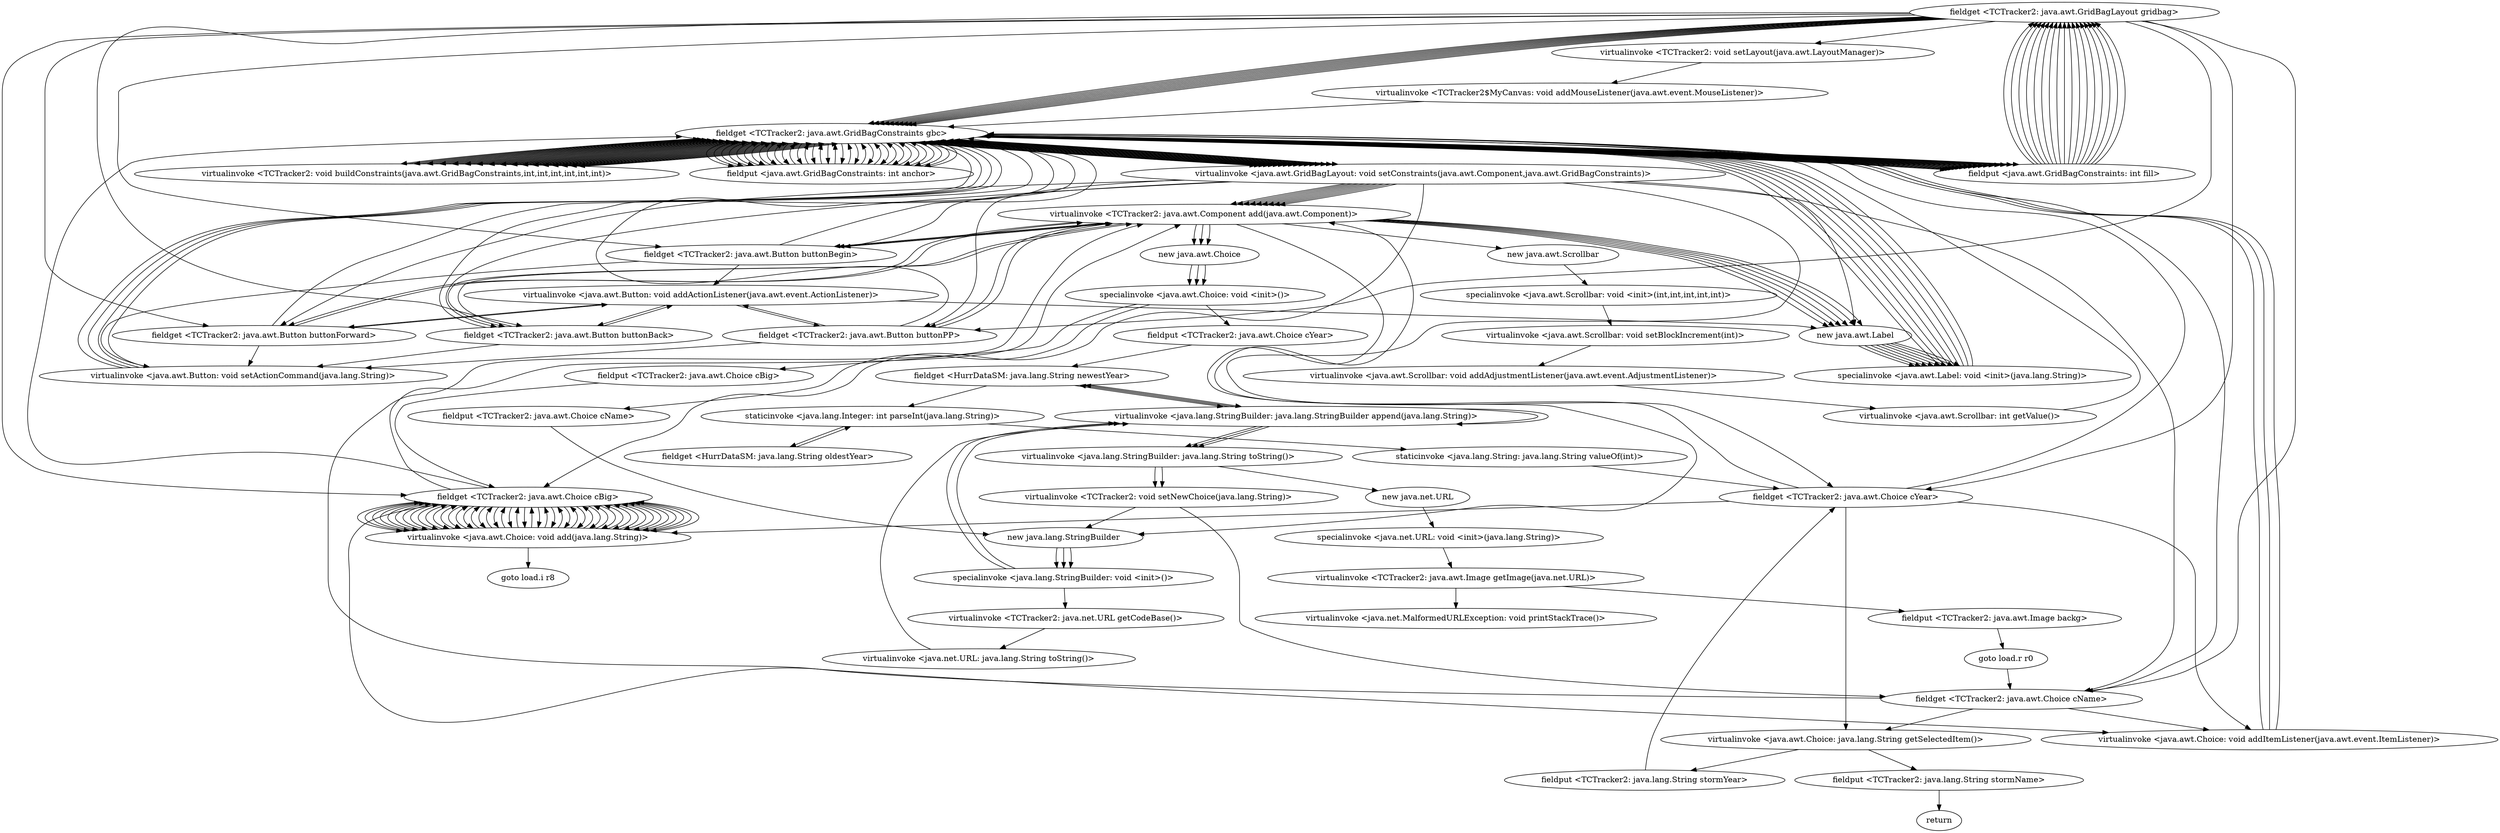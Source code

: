 digraph "" {
"fieldget <TCTracker2: java.awt.GridBagLayout gridbag>";
 "fieldget <TCTracker2: java.awt.GridBagLayout gridbag>"->"virtualinvoke <TCTracker2: void setLayout(java.awt.LayoutManager)>";
 "virtualinvoke <TCTracker2: void setLayout(java.awt.LayoutManager)>"->"virtualinvoke <TCTracker2$MyCanvas: void addMouseListener(java.awt.event.MouseListener)>";
 "virtualinvoke <TCTracker2$MyCanvas: void addMouseListener(java.awt.event.MouseListener)>"->"fieldget <TCTracker2: java.awt.GridBagConstraints gbc>";
 "fieldget <TCTracker2: java.awt.GridBagConstraints gbc>"->"virtualinvoke <TCTracker2: void buildConstraints(java.awt.GridBagConstraints,int,int,int,int,int,int)>";
 "virtualinvoke <TCTracker2: void buildConstraints(java.awt.GridBagConstraints,int,int,int,int,int,int)>"->"fieldget <TCTracker2: java.awt.GridBagConstraints gbc>";
 "fieldget <TCTracker2: java.awt.GridBagConstraints gbc>"->"fieldput <java.awt.GridBagConstraints: int anchor>";
 "fieldput <java.awt.GridBagConstraints: int anchor>"->"fieldget <TCTracker2: java.awt.GridBagConstraints gbc>";
 "fieldget <TCTracker2: java.awt.GridBagConstraints gbc>"->"fieldput <java.awt.GridBagConstraints: int fill>";
 "fieldput <java.awt.GridBagConstraints: int fill>"->"fieldget <TCTracker2: java.awt.GridBagLayout gridbag>";
 "fieldget <TCTracker2: java.awt.GridBagLayout gridbag>"->"fieldget <TCTracker2: java.awt.GridBagConstraints gbc>";
 "fieldget <TCTracker2: java.awt.GridBagConstraints gbc>"->"virtualinvoke <java.awt.GridBagLayout: void setConstraints(java.awt.Component,java.awt.GridBagConstraints)>";
 "virtualinvoke <java.awt.GridBagLayout: void setConstraints(java.awt.Component,java.awt.GridBagConstraints)>"->"virtualinvoke <TCTracker2: java.awt.Component add(java.awt.Component)>";
 "virtualinvoke <TCTracker2: java.awt.Component add(java.awt.Component)>"->"new java.awt.Label";
 "new java.awt.Label"->"specialinvoke <java.awt.Label: void <init>(java.lang.String)>";
 "specialinvoke <java.awt.Label: void <init>(java.lang.String)>"->"fieldget <TCTracker2: java.awt.GridBagConstraints gbc>";
 "fieldget <TCTracker2: java.awt.GridBagConstraints gbc>"->"virtualinvoke <TCTracker2: void buildConstraints(java.awt.GridBagConstraints,int,int,int,int,int,int)>";
 "virtualinvoke <TCTracker2: void buildConstraints(java.awt.GridBagConstraints,int,int,int,int,int,int)>"->"fieldget <TCTracker2: java.awt.GridBagConstraints gbc>";
 "fieldget <TCTracker2: java.awt.GridBagConstraints gbc>"->"fieldput <java.awt.GridBagConstraints: int anchor>";
 "fieldput <java.awt.GridBagConstraints: int anchor>"->"fieldget <TCTracker2: java.awt.GridBagConstraints gbc>";
 "fieldget <TCTracker2: java.awt.GridBagConstraints gbc>"->"fieldput <java.awt.GridBagConstraints: int fill>";
 "fieldput <java.awt.GridBagConstraints: int fill>"->"fieldget <TCTracker2: java.awt.GridBagLayout gridbag>";
 "fieldget <TCTracker2: java.awt.GridBagLayout gridbag>"->"fieldget <TCTracker2: java.awt.GridBagConstraints gbc>";
 "fieldget <TCTracker2: java.awt.GridBagConstraints gbc>"->"virtualinvoke <java.awt.GridBagLayout: void setConstraints(java.awt.Component,java.awt.GridBagConstraints)>";
 "virtualinvoke <java.awt.GridBagLayout: void setConstraints(java.awt.Component,java.awt.GridBagConstraints)>"->"virtualinvoke <TCTracker2: java.awt.Component add(java.awt.Component)>";
 "virtualinvoke <TCTracker2: java.awt.Component add(java.awt.Component)>"->"new java.awt.Choice";
 "new java.awt.Choice"->"specialinvoke <java.awt.Choice: void <init>()>";
 "specialinvoke <java.awt.Choice: void <init>()>"->"fieldput <TCTracker2: java.awt.Choice cBig>";
 "fieldput <TCTracker2: java.awt.Choice cBig>"->"fieldget <TCTracker2: java.awt.Choice cBig>";
 "fieldget <TCTracker2: java.awt.Choice cBig>"->"virtualinvoke <java.awt.Choice: void add(java.lang.String)>";
 "virtualinvoke <java.awt.Choice: void add(java.lang.String)>"->"fieldget <TCTracker2: java.awt.Choice cBig>";
 "fieldget <TCTracker2: java.awt.Choice cBig>"->"virtualinvoke <java.awt.Choice: void add(java.lang.String)>";
 "virtualinvoke <java.awt.Choice: void add(java.lang.String)>"->"fieldget <TCTracker2: java.awt.Choice cBig>";
 "fieldget <TCTracker2: java.awt.Choice cBig>"->"virtualinvoke <java.awt.Choice: void add(java.lang.String)>";
 "virtualinvoke <java.awt.Choice: void add(java.lang.String)>"->"fieldget <TCTracker2: java.awt.Choice cBig>";
 "fieldget <TCTracker2: java.awt.Choice cBig>"->"virtualinvoke <java.awt.Choice: void add(java.lang.String)>";
 "virtualinvoke <java.awt.Choice: void add(java.lang.String)>"->"fieldget <TCTracker2: java.awt.Choice cBig>";
 "fieldget <TCTracker2: java.awt.Choice cBig>"->"virtualinvoke <java.awt.Choice: void add(java.lang.String)>";
 "virtualinvoke <java.awt.Choice: void add(java.lang.String)>"->"fieldget <TCTracker2: java.awt.Choice cBig>";
 "fieldget <TCTracker2: java.awt.Choice cBig>"->"virtualinvoke <java.awt.Choice: void add(java.lang.String)>";
 "virtualinvoke <java.awt.Choice: void add(java.lang.String)>"->"fieldget <TCTracker2: java.awt.Choice cBig>";
 "fieldget <TCTracker2: java.awt.Choice cBig>"->"virtualinvoke <java.awt.Choice: void add(java.lang.String)>";
 "virtualinvoke <java.awt.Choice: void add(java.lang.String)>"->"fieldget <TCTracker2: java.awt.Choice cBig>";
 "fieldget <TCTracker2: java.awt.Choice cBig>"->"virtualinvoke <java.awt.Choice: void add(java.lang.String)>";
 "virtualinvoke <java.awt.Choice: void add(java.lang.String)>"->"fieldget <TCTracker2: java.awt.Choice cBig>";
 "fieldget <TCTracker2: java.awt.Choice cBig>"->"virtualinvoke <java.awt.Choice: void add(java.lang.String)>";
 "virtualinvoke <java.awt.Choice: void add(java.lang.String)>"->"fieldget <TCTracker2: java.awt.Choice cBig>";
 "fieldget <TCTracker2: java.awt.Choice cBig>"->"virtualinvoke <java.awt.Choice: void add(java.lang.String)>";
 "virtualinvoke <java.awt.Choice: void add(java.lang.String)>"->"fieldget <TCTracker2: java.awt.Choice cBig>";
 "fieldget <TCTracker2: java.awt.Choice cBig>"->"virtualinvoke <java.awt.Choice: void add(java.lang.String)>";
 "virtualinvoke <java.awt.Choice: void add(java.lang.String)>"->"fieldget <TCTracker2: java.awt.Choice cBig>";
 "fieldget <TCTracker2: java.awt.Choice cBig>"->"virtualinvoke <java.awt.Choice: void add(java.lang.String)>";
 "virtualinvoke <java.awt.Choice: void add(java.lang.String)>"->"fieldget <TCTracker2: java.awt.Choice cBig>";
 "fieldget <TCTracker2: java.awt.Choice cBig>"->"virtualinvoke <java.awt.Choice: void add(java.lang.String)>";
 "virtualinvoke <java.awt.Choice: void add(java.lang.String)>"->"fieldget <TCTracker2: java.awt.Choice cBig>";
 "fieldget <TCTracker2: java.awt.Choice cBig>"->"virtualinvoke <java.awt.Choice: void add(java.lang.String)>";
 "virtualinvoke <java.awt.Choice: void add(java.lang.String)>"->"fieldget <TCTracker2: java.awt.Choice cBig>";
 "fieldget <TCTracker2: java.awt.Choice cBig>"->"virtualinvoke <java.awt.Choice: void add(java.lang.String)>";
 "virtualinvoke <java.awt.Choice: void add(java.lang.String)>"->"fieldget <TCTracker2: java.awt.Choice cBig>";
 "fieldget <TCTracker2: java.awt.Choice cBig>"->"virtualinvoke <java.awt.Choice: void add(java.lang.String)>";
 "virtualinvoke <java.awt.Choice: void add(java.lang.String)>"->"fieldget <TCTracker2: java.awt.Choice cBig>";
 "fieldget <TCTracker2: java.awt.Choice cBig>"->"virtualinvoke <java.awt.Choice: void add(java.lang.String)>";
 "virtualinvoke <java.awt.Choice: void add(java.lang.String)>"->"fieldget <TCTracker2: java.awt.Choice cBig>";
 "fieldget <TCTracker2: java.awt.Choice cBig>"->"virtualinvoke <java.awt.Choice: void add(java.lang.String)>";
 "virtualinvoke <java.awt.Choice: void add(java.lang.String)>"->"fieldget <TCTracker2: java.awt.Choice cBig>";
 "fieldget <TCTracker2: java.awt.Choice cBig>"->"virtualinvoke <java.awt.Choice: void add(java.lang.String)>";
 "virtualinvoke <java.awt.Choice: void add(java.lang.String)>"->"fieldget <TCTracker2: java.awt.Choice cBig>";
 "fieldget <TCTracker2: java.awt.Choice cBig>"->"virtualinvoke <java.awt.Choice: void add(java.lang.String)>";
 "virtualinvoke <java.awt.Choice: void add(java.lang.String)>"->"fieldget <TCTracker2: java.awt.Choice cBig>";
 "fieldget <TCTracker2: java.awt.Choice cBig>"->"virtualinvoke <java.awt.Choice: void add(java.lang.String)>";
 "virtualinvoke <java.awt.Choice: void add(java.lang.String)>"->"fieldget <TCTracker2: java.awt.Choice cBig>";
 "fieldget <TCTracker2: java.awt.Choice cBig>"->"virtualinvoke <java.awt.Choice: void add(java.lang.String)>";
 "virtualinvoke <java.awt.Choice: void add(java.lang.String)>"->"fieldget <TCTracker2: java.awt.Choice cBig>";
 "fieldget <TCTracker2: java.awt.Choice cBig>"->"virtualinvoke <java.awt.Choice: void add(java.lang.String)>";
 "virtualinvoke <java.awt.Choice: void add(java.lang.String)>"->"fieldget <TCTracker2: java.awt.Choice cBig>";
 "fieldget <TCTracker2: java.awt.Choice cBig>"->"virtualinvoke <java.awt.Choice: void addItemListener(java.awt.event.ItemListener)>";
 "virtualinvoke <java.awt.Choice: void addItemListener(java.awt.event.ItemListener)>"->"fieldget <TCTracker2: java.awt.GridBagConstraints gbc>";
 "fieldget <TCTracker2: java.awt.GridBagConstraints gbc>"->"virtualinvoke <TCTracker2: void buildConstraints(java.awt.GridBagConstraints,int,int,int,int,int,int)>";
 "virtualinvoke <TCTracker2: void buildConstraints(java.awt.GridBagConstraints,int,int,int,int,int,int)>"->"fieldget <TCTracker2: java.awt.GridBagConstraints gbc>";
 "fieldget <TCTracker2: java.awt.GridBagConstraints gbc>"->"fieldput <java.awt.GridBagConstraints: int anchor>";
 "fieldput <java.awt.GridBagConstraints: int anchor>"->"fieldget <TCTracker2: java.awt.GridBagConstraints gbc>";
 "fieldget <TCTracker2: java.awt.GridBagConstraints gbc>"->"fieldput <java.awt.GridBagConstraints: int fill>";
 "fieldput <java.awt.GridBagConstraints: int fill>"->"fieldget <TCTracker2: java.awt.GridBagLayout gridbag>";
 "fieldget <TCTracker2: java.awt.GridBagLayout gridbag>"->"fieldget <TCTracker2: java.awt.Choice cBig>";
 "fieldget <TCTracker2: java.awt.Choice cBig>"->"fieldget <TCTracker2: java.awt.GridBagConstraints gbc>";
 "fieldget <TCTracker2: java.awt.GridBagConstraints gbc>"->"virtualinvoke <java.awt.GridBagLayout: void setConstraints(java.awt.Component,java.awt.GridBagConstraints)>";
 "virtualinvoke <java.awt.GridBagLayout: void setConstraints(java.awt.Component,java.awt.GridBagConstraints)>"->"fieldget <TCTracker2: java.awt.Choice cBig>";
 "fieldget <TCTracker2: java.awt.Choice cBig>"->"virtualinvoke <TCTracker2: java.awt.Component add(java.awt.Component)>";
 "virtualinvoke <TCTracker2: java.awt.Component add(java.awt.Component)>"->"new java.awt.Label";
 "new java.awt.Label"->"specialinvoke <java.awt.Label: void <init>(java.lang.String)>";
 "specialinvoke <java.awt.Label: void <init>(java.lang.String)>"->"fieldget <TCTracker2: java.awt.GridBagConstraints gbc>";
 "fieldget <TCTracker2: java.awt.GridBagConstraints gbc>"->"virtualinvoke <TCTracker2: void buildConstraints(java.awt.GridBagConstraints,int,int,int,int,int,int)>";
 "virtualinvoke <TCTracker2: void buildConstraints(java.awt.GridBagConstraints,int,int,int,int,int,int)>"->"fieldget <TCTracker2: java.awt.GridBagConstraints gbc>";
 "fieldget <TCTracker2: java.awt.GridBagConstraints gbc>"->"fieldput <java.awt.GridBagConstraints: int anchor>";
 "fieldput <java.awt.GridBagConstraints: int anchor>"->"fieldget <TCTracker2: java.awt.GridBagConstraints gbc>";
 "fieldget <TCTracker2: java.awt.GridBagConstraints gbc>"->"fieldput <java.awt.GridBagConstraints: int fill>";
 "fieldput <java.awt.GridBagConstraints: int fill>"->"fieldget <TCTracker2: java.awt.GridBagLayout gridbag>";
 "fieldget <TCTracker2: java.awt.GridBagLayout gridbag>"->"fieldget <TCTracker2: java.awt.GridBagConstraints gbc>";
 "fieldget <TCTracker2: java.awt.GridBagConstraints gbc>"->"virtualinvoke <java.awt.GridBagLayout: void setConstraints(java.awt.Component,java.awt.GridBagConstraints)>";
 "virtualinvoke <java.awt.GridBagLayout: void setConstraints(java.awt.Component,java.awt.GridBagConstraints)>"->"virtualinvoke <TCTracker2: java.awt.Component add(java.awt.Component)>";
 "virtualinvoke <TCTracker2: java.awt.Component add(java.awt.Component)>"->"fieldget <TCTracker2: java.awt.Button buttonBegin>";
 "fieldget <TCTracker2: java.awt.Button buttonBegin>"->"virtualinvoke <java.awt.Button: void addActionListener(java.awt.event.ActionListener)>";
 "virtualinvoke <java.awt.Button: void addActionListener(java.awt.event.ActionListener)>"->"fieldget <TCTracker2: java.awt.Button buttonBack>";
 "fieldget <TCTracker2: java.awt.Button buttonBack>"->"virtualinvoke <java.awt.Button: void addActionListener(java.awt.event.ActionListener)>";
 "virtualinvoke <java.awt.Button: void addActionListener(java.awt.event.ActionListener)>"->"fieldget <TCTracker2: java.awt.Button buttonPP>";
 "fieldget <TCTracker2: java.awt.Button buttonPP>"->"virtualinvoke <java.awt.Button: void addActionListener(java.awt.event.ActionListener)>";
 "virtualinvoke <java.awt.Button: void addActionListener(java.awt.event.ActionListener)>"->"fieldget <TCTracker2: java.awt.Button buttonForward>";
 "fieldget <TCTracker2: java.awt.Button buttonForward>"->"virtualinvoke <java.awt.Button: void addActionListener(java.awt.event.ActionListener)>";
 "virtualinvoke <java.awt.Button: void addActionListener(java.awt.event.ActionListener)>"->"new java.awt.Label";
 "new java.awt.Label"->"specialinvoke <java.awt.Label: void <init>(java.lang.String)>";
 "specialinvoke <java.awt.Label: void <init>(java.lang.String)>"->"fieldget <TCTracker2: java.awt.GridBagConstraints gbc>";
 "fieldget <TCTracker2: java.awt.GridBagConstraints gbc>"->"virtualinvoke <TCTracker2: void buildConstraints(java.awt.GridBagConstraints,int,int,int,int,int,int)>";
 "virtualinvoke <TCTracker2: void buildConstraints(java.awt.GridBagConstraints,int,int,int,int,int,int)>"->"fieldget <TCTracker2: java.awt.GridBagConstraints gbc>";
 "fieldget <TCTracker2: java.awt.GridBagConstraints gbc>"->"fieldput <java.awt.GridBagConstraints: int anchor>";
 "fieldput <java.awt.GridBagConstraints: int anchor>"->"fieldget <TCTracker2: java.awt.GridBagConstraints gbc>";
 "fieldget <TCTracker2: java.awt.GridBagConstraints gbc>"->"fieldput <java.awt.GridBagConstraints: int fill>";
 "fieldput <java.awt.GridBagConstraints: int fill>"->"fieldget <TCTracker2: java.awt.GridBagLayout gridbag>";
 "fieldget <TCTracker2: java.awt.GridBagLayout gridbag>"->"fieldget <TCTracker2: java.awt.GridBagConstraints gbc>";
 "fieldget <TCTracker2: java.awt.GridBagConstraints gbc>"->"virtualinvoke <java.awt.GridBagLayout: void setConstraints(java.awt.Component,java.awt.GridBagConstraints)>";
 "virtualinvoke <java.awt.GridBagLayout: void setConstraints(java.awt.Component,java.awt.GridBagConstraints)>"->"virtualinvoke <TCTracker2: java.awt.Component add(java.awt.Component)>";
 "virtualinvoke <TCTracker2: java.awt.Component add(java.awt.Component)>"->"new java.awt.Label";
 "new java.awt.Label"->"specialinvoke <java.awt.Label: void <init>(java.lang.String)>";
 "specialinvoke <java.awt.Label: void <init>(java.lang.String)>"->"fieldget <TCTracker2: java.awt.GridBagConstraints gbc>";
 "fieldget <TCTracker2: java.awt.GridBagConstraints gbc>"->"virtualinvoke <TCTracker2: void buildConstraints(java.awt.GridBagConstraints,int,int,int,int,int,int)>";
 "virtualinvoke <TCTracker2: void buildConstraints(java.awt.GridBagConstraints,int,int,int,int,int,int)>"->"fieldget <TCTracker2: java.awt.GridBagConstraints gbc>";
 "fieldget <TCTracker2: java.awt.GridBagConstraints gbc>"->"fieldput <java.awt.GridBagConstraints: int anchor>";
 "fieldput <java.awt.GridBagConstraints: int anchor>"->"fieldget <TCTracker2: java.awt.GridBagConstraints gbc>";
 "fieldget <TCTracker2: java.awt.GridBagConstraints gbc>"->"fieldput <java.awt.GridBagConstraints: int fill>";
 "fieldput <java.awt.GridBagConstraints: int fill>"->"fieldget <TCTracker2: java.awt.GridBagLayout gridbag>";
 "fieldget <TCTracker2: java.awt.GridBagLayout gridbag>"->"fieldget <TCTracker2: java.awt.GridBagConstraints gbc>";
 "fieldget <TCTracker2: java.awt.GridBagConstraints gbc>"->"virtualinvoke <java.awt.GridBagLayout: void setConstraints(java.awt.Component,java.awt.GridBagConstraints)>";
 "virtualinvoke <java.awt.GridBagLayout: void setConstraints(java.awt.Component,java.awt.GridBagConstraints)>"->"virtualinvoke <TCTracker2: java.awt.Component add(java.awt.Component)>";
 "virtualinvoke <TCTracker2: java.awt.Component add(java.awt.Component)>"->"fieldget <TCTracker2: java.awt.Button buttonBegin>";
 "fieldget <TCTracker2: java.awt.Button buttonBegin>"->"virtualinvoke <java.awt.Button: void setActionCommand(java.lang.String)>";
 "virtualinvoke <java.awt.Button: void setActionCommand(java.lang.String)>"->"fieldget <TCTracker2: java.awt.GridBagConstraints gbc>";
 "fieldget <TCTracker2: java.awt.GridBagConstraints gbc>"->"virtualinvoke <TCTracker2: void buildConstraints(java.awt.GridBagConstraints,int,int,int,int,int,int)>";
 "virtualinvoke <TCTracker2: void buildConstraints(java.awt.GridBagConstraints,int,int,int,int,int,int)>"->"fieldget <TCTracker2: java.awt.GridBagConstraints gbc>";
 "fieldget <TCTracker2: java.awt.GridBagConstraints gbc>"->"fieldput <java.awt.GridBagConstraints: int anchor>";
 "fieldput <java.awt.GridBagConstraints: int anchor>"->"fieldget <TCTracker2: java.awt.GridBagConstraints gbc>";
 "fieldget <TCTracker2: java.awt.GridBagConstraints gbc>"->"fieldput <java.awt.GridBagConstraints: int fill>";
 "fieldput <java.awt.GridBagConstraints: int fill>"->"fieldget <TCTracker2: java.awt.GridBagLayout gridbag>";
 "fieldget <TCTracker2: java.awt.GridBagLayout gridbag>"->"fieldget <TCTracker2: java.awt.Button buttonBegin>";
 "fieldget <TCTracker2: java.awt.Button buttonBegin>"->"fieldget <TCTracker2: java.awt.GridBagConstraints gbc>";
 "fieldget <TCTracker2: java.awt.GridBagConstraints gbc>"->"virtualinvoke <java.awt.GridBagLayout: void setConstraints(java.awt.Component,java.awt.GridBagConstraints)>";
 "virtualinvoke <java.awt.GridBagLayout: void setConstraints(java.awt.Component,java.awt.GridBagConstraints)>"->"fieldget <TCTracker2: java.awt.Button buttonBegin>";
 "fieldget <TCTracker2: java.awt.Button buttonBegin>"->"virtualinvoke <TCTracker2: java.awt.Component add(java.awt.Component)>";
 "virtualinvoke <TCTracker2: java.awt.Component add(java.awt.Component)>"->"fieldget <TCTracker2: java.awt.Button buttonBack>";
 "fieldget <TCTracker2: java.awt.Button buttonBack>"->"virtualinvoke <java.awt.Button: void setActionCommand(java.lang.String)>";
 "virtualinvoke <java.awt.Button: void setActionCommand(java.lang.String)>"->"fieldget <TCTracker2: java.awt.GridBagConstraints gbc>";
 "fieldget <TCTracker2: java.awt.GridBagConstraints gbc>"->"virtualinvoke <TCTracker2: void buildConstraints(java.awt.GridBagConstraints,int,int,int,int,int,int)>";
 "virtualinvoke <TCTracker2: void buildConstraints(java.awt.GridBagConstraints,int,int,int,int,int,int)>"->"fieldget <TCTracker2: java.awt.GridBagConstraints gbc>";
 "fieldget <TCTracker2: java.awt.GridBagConstraints gbc>"->"fieldput <java.awt.GridBagConstraints: int anchor>";
 "fieldput <java.awt.GridBagConstraints: int anchor>"->"fieldget <TCTracker2: java.awt.GridBagConstraints gbc>";
 "fieldget <TCTracker2: java.awt.GridBagConstraints gbc>"->"fieldput <java.awt.GridBagConstraints: int fill>";
 "fieldput <java.awt.GridBagConstraints: int fill>"->"fieldget <TCTracker2: java.awt.GridBagLayout gridbag>";
 "fieldget <TCTracker2: java.awt.GridBagLayout gridbag>"->"fieldget <TCTracker2: java.awt.Button buttonBack>";
 "fieldget <TCTracker2: java.awt.Button buttonBack>"->"fieldget <TCTracker2: java.awt.GridBagConstraints gbc>";
 "fieldget <TCTracker2: java.awt.GridBagConstraints gbc>"->"virtualinvoke <java.awt.GridBagLayout: void setConstraints(java.awt.Component,java.awt.GridBagConstraints)>";
 "virtualinvoke <java.awt.GridBagLayout: void setConstraints(java.awt.Component,java.awt.GridBagConstraints)>"->"fieldget <TCTracker2: java.awt.Button buttonBack>";
 "fieldget <TCTracker2: java.awt.Button buttonBack>"->"virtualinvoke <TCTracker2: java.awt.Component add(java.awt.Component)>";
 "virtualinvoke <TCTracker2: java.awt.Component add(java.awt.Component)>"->"fieldget <TCTracker2: java.awt.Button buttonPP>";
 "fieldget <TCTracker2: java.awt.Button buttonPP>"->"virtualinvoke <java.awt.Button: void setActionCommand(java.lang.String)>";
 "virtualinvoke <java.awt.Button: void setActionCommand(java.lang.String)>"->"fieldget <TCTracker2: java.awt.GridBagConstraints gbc>";
 "fieldget <TCTracker2: java.awt.GridBagConstraints gbc>"->"virtualinvoke <TCTracker2: void buildConstraints(java.awt.GridBagConstraints,int,int,int,int,int,int)>";
 "virtualinvoke <TCTracker2: void buildConstraints(java.awt.GridBagConstraints,int,int,int,int,int,int)>"->"fieldget <TCTracker2: java.awt.GridBagConstraints gbc>";
 "fieldget <TCTracker2: java.awt.GridBagConstraints gbc>"->"fieldput <java.awt.GridBagConstraints: int anchor>";
 "fieldput <java.awt.GridBagConstraints: int anchor>"->"fieldget <TCTracker2: java.awt.GridBagConstraints gbc>";
 "fieldget <TCTracker2: java.awt.GridBagConstraints gbc>"->"fieldput <java.awt.GridBagConstraints: int fill>";
 "fieldput <java.awt.GridBagConstraints: int fill>"->"fieldget <TCTracker2: java.awt.GridBagLayout gridbag>";
 "fieldget <TCTracker2: java.awt.GridBagLayout gridbag>"->"fieldget <TCTracker2: java.awt.Button buttonPP>";
 "fieldget <TCTracker2: java.awt.Button buttonPP>"->"fieldget <TCTracker2: java.awt.GridBagConstraints gbc>";
 "fieldget <TCTracker2: java.awt.GridBagConstraints gbc>"->"virtualinvoke <java.awt.GridBagLayout: void setConstraints(java.awt.Component,java.awt.GridBagConstraints)>";
 "virtualinvoke <java.awt.GridBagLayout: void setConstraints(java.awt.Component,java.awt.GridBagConstraints)>"->"fieldget <TCTracker2: java.awt.Button buttonPP>";
 "fieldget <TCTracker2: java.awt.Button buttonPP>"->"virtualinvoke <TCTracker2: java.awt.Component add(java.awt.Component)>";
 "virtualinvoke <TCTracker2: java.awt.Component add(java.awt.Component)>"->"fieldget <TCTracker2: java.awt.Button buttonForward>";
 "fieldget <TCTracker2: java.awt.Button buttonForward>"->"virtualinvoke <java.awt.Button: void setActionCommand(java.lang.String)>";
 "virtualinvoke <java.awt.Button: void setActionCommand(java.lang.String)>"->"fieldget <TCTracker2: java.awt.GridBagConstraints gbc>";
 "fieldget <TCTracker2: java.awt.GridBagConstraints gbc>"->"virtualinvoke <TCTracker2: void buildConstraints(java.awt.GridBagConstraints,int,int,int,int,int,int)>";
 "virtualinvoke <TCTracker2: void buildConstraints(java.awt.GridBagConstraints,int,int,int,int,int,int)>"->"fieldget <TCTracker2: java.awt.GridBagConstraints gbc>";
 "fieldget <TCTracker2: java.awt.GridBagConstraints gbc>"->"fieldput <java.awt.GridBagConstraints: int anchor>";
 "fieldput <java.awt.GridBagConstraints: int anchor>"->"fieldget <TCTracker2: java.awt.GridBagConstraints gbc>";
 "fieldget <TCTracker2: java.awt.GridBagConstraints gbc>"->"fieldput <java.awt.GridBagConstraints: int fill>";
 "fieldput <java.awt.GridBagConstraints: int fill>"->"fieldget <TCTracker2: java.awt.GridBagLayout gridbag>";
 "fieldget <TCTracker2: java.awt.GridBagLayout gridbag>"->"fieldget <TCTracker2: java.awt.Button buttonForward>";
 "fieldget <TCTracker2: java.awt.Button buttonForward>"->"fieldget <TCTracker2: java.awt.GridBagConstraints gbc>";
 "fieldget <TCTracker2: java.awt.GridBagConstraints gbc>"->"virtualinvoke <java.awt.GridBagLayout: void setConstraints(java.awt.Component,java.awt.GridBagConstraints)>";
 "virtualinvoke <java.awt.GridBagLayout: void setConstraints(java.awt.Component,java.awt.GridBagConstraints)>"->"fieldget <TCTracker2: java.awt.Button buttonForward>";
 "fieldget <TCTracker2: java.awt.Button buttonForward>"->"virtualinvoke <TCTracker2: java.awt.Component add(java.awt.Component)>";
 "virtualinvoke <TCTracker2: java.awt.Component add(java.awt.Component)>"->"new java.awt.Label";
 "new java.awt.Label"->"specialinvoke <java.awt.Label: void <init>(java.lang.String)>";
 "specialinvoke <java.awt.Label: void <init>(java.lang.String)>"->"fieldget <TCTracker2: java.awt.GridBagConstraints gbc>";
 "fieldget <TCTracker2: java.awt.GridBagConstraints gbc>"->"virtualinvoke <TCTracker2: void buildConstraints(java.awt.GridBagConstraints,int,int,int,int,int,int)>";
 "virtualinvoke <TCTracker2: void buildConstraints(java.awt.GridBagConstraints,int,int,int,int,int,int)>"->"fieldget <TCTracker2: java.awt.GridBagConstraints gbc>";
 "fieldget <TCTracker2: java.awt.GridBagConstraints gbc>"->"fieldput <java.awt.GridBagConstraints: int anchor>";
 "fieldput <java.awt.GridBagConstraints: int anchor>"->"fieldget <TCTracker2: java.awt.GridBagConstraints gbc>";
 "fieldget <TCTracker2: java.awt.GridBagConstraints gbc>"->"fieldput <java.awt.GridBagConstraints: int fill>";
 "fieldput <java.awt.GridBagConstraints: int fill>"->"fieldget <TCTracker2: java.awt.GridBagLayout gridbag>";
 "fieldget <TCTracker2: java.awt.GridBagLayout gridbag>"->"fieldget <TCTracker2: java.awt.GridBagConstraints gbc>";
 "fieldget <TCTracker2: java.awt.GridBagConstraints gbc>"->"virtualinvoke <java.awt.GridBagLayout: void setConstraints(java.awt.Component,java.awt.GridBagConstraints)>";
 "virtualinvoke <java.awt.GridBagLayout: void setConstraints(java.awt.Component,java.awt.GridBagConstraints)>"->"virtualinvoke <TCTracker2: java.awt.Component add(java.awt.Component)>";
 "virtualinvoke <TCTracker2: java.awt.Component add(java.awt.Component)>"->"new java.awt.Choice";
 "new java.awt.Choice"->"specialinvoke <java.awt.Choice: void <init>()>";
 "specialinvoke <java.awt.Choice: void <init>()>"->"fieldput <TCTracker2: java.awt.Choice cYear>";
 "fieldput <TCTracker2: java.awt.Choice cYear>"->"fieldget <HurrDataSM: java.lang.String newestYear>";
 "fieldget <HurrDataSM: java.lang.String newestYear>"->"staticinvoke <java.lang.Integer: int parseInt(java.lang.String)>";
 "staticinvoke <java.lang.Integer: int parseInt(java.lang.String)>"->"fieldget <HurrDataSM: java.lang.String oldestYear>";
 "fieldget <HurrDataSM: java.lang.String oldestYear>"->"staticinvoke <java.lang.Integer: int parseInt(java.lang.String)>";
 "staticinvoke <java.lang.Integer: int parseInt(java.lang.String)>"->"staticinvoke <java.lang.String: java.lang.String valueOf(int)>";
 "staticinvoke <java.lang.String: java.lang.String valueOf(int)>"->"fieldget <TCTracker2: java.awt.Choice cYear>";
 "fieldget <TCTracker2: java.awt.Choice cYear>"->"virtualinvoke <java.awt.Choice: void add(java.lang.String)>";
 "virtualinvoke <java.awt.Choice: void add(java.lang.String)>"->"goto load.i r8";
"fieldget <TCTracker2: java.awt.Choice cYear>";
 "fieldget <TCTracker2: java.awt.Choice cYear>"->"virtualinvoke <java.awt.Choice: void addItemListener(java.awt.event.ItemListener)>";
 "virtualinvoke <java.awt.Choice: void addItemListener(java.awt.event.ItemListener)>"->"fieldget <TCTracker2: java.awt.GridBagConstraints gbc>";
 "fieldget <TCTracker2: java.awt.GridBagConstraints gbc>"->"virtualinvoke <TCTracker2: void buildConstraints(java.awt.GridBagConstraints,int,int,int,int,int,int)>";
 "virtualinvoke <TCTracker2: void buildConstraints(java.awt.GridBagConstraints,int,int,int,int,int,int)>"->"fieldget <TCTracker2: java.awt.GridBagConstraints gbc>";
 "fieldget <TCTracker2: java.awt.GridBagConstraints gbc>"->"fieldput <java.awt.GridBagConstraints: int anchor>";
 "fieldput <java.awt.GridBagConstraints: int anchor>"->"fieldget <TCTracker2: java.awt.GridBagConstraints gbc>";
 "fieldget <TCTracker2: java.awt.GridBagConstraints gbc>"->"fieldput <java.awt.GridBagConstraints: int fill>";
 "fieldput <java.awt.GridBagConstraints: int fill>"->"fieldget <TCTracker2: java.awt.GridBagLayout gridbag>";
 "fieldget <TCTracker2: java.awt.GridBagLayout gridbag>"->"fieldget <TCTracker2: java.awt.Choice cYear>";
 "fieldget <TCTracker2: java.awt.Choice cYear>"->"fieldget <TCTracker2: java.awt.GridBagConstraints gbc>";
 "fieldget <TCTracker2: java.awt.GridBagConstraints gbc>"->"virtualinvoke <java.awt.GridBagLayout: void setConstraints(java.awt.Component,java.awt.GridBagConstraints)>";
 "virtualinvoke <java.awt.GridBagLayout: void setConstraints(java.awt.Component,java.awt.GridBagConstraints)>"->"fieldget <TCTracker2: java.awt.Choice cYear>";
 "fieldget <TCTracker2: java.awt.Choice cYear>"->"virtualinvoke <TCTracker2: java.awt.Component add(java.awt.Component)>";
 "virtualinvoke <TCTracker2: java.awt.Component add(java.awt.Component)>"->"new java.awt.Label";
 "new java.awt.Label"->"specialinvoke <java.awt.Label: void <init>(java.lang.String)>";
 "specialinvoke <java.awt.Label: void <init>(java.lang.String)>"->"fieldget <TCTracker2: java.awt.GridBagConstraints gbc>";
 "fieldget <TCTracker2: java.awt.GridBagConstraints gbc>"->"virtualinvoke <TCTracker2: void buildConstraints(java.awt.GridBagConstraints,int,int,int,int,int,int)>";
 "virtualinvoke <TCTracker2: void buildConstraints(java.awt.GridBagConstraints,int,int,int,int,int,int)>"->"fieldget <TCTracker2: java.awt.GridBagConstraints gbc>";
 "fieldget <TCTracker2: java.awt.GridBagConstraints gbc>"->"fieldput <java.awt.GridBagConstraints: int anchor>";
 "fieldput <java.awt.GridBagConstraints: int anchor>"->"fieldget <TCTracker2: java.awt.GridBagConstraints gbc>";
 "fieldget <TCTracker2: java.awt.GridBagConstraints gbc>"->"fieldput <java.awt.GridBagConstraints: int fill>";
 "fieldput <java.awt.GridBagConstraints: int fill>"->"fieldget <TCTracker2: java.awt.GridBagLayout gridbag>";
 "fieldget <TCTracker2: java.awt.GridBagLayout gridbag>"->"fieldget <TCTracker2: java.awt.GridBagConstraints gbc>";
 "fieldget <TCTracker2: java.awt.GridBagConstraints gbc>"->"virtualinvoke <java.awt.GridBagLayout: void setConstraints(java.awt.Component,java.awt.GridBagConstraints)>";
 "virtualinvoke <java.awt.GridBagLayout: void setConstraints(java.awt.Component,java.awt.GridBagConstraints)>"->"new java.awt.Label";
 "new java.awt.Label"->"specialinvoke <java.awt.Label: void <init>(java.lang.String)>";
 "specialinvoke <java.awt.Label: void <init>(java.lang.String)>"->"fieldget <TCTracker2: java.awt.GridBagConstraints gbc>";
 "fieldget <TCTracker2: java.awt.GridBagConstraints gbc>"->"virtualinvoke <TCTracker2: void buildConstraints(java.awt.GridBagConstraints,int,int,int,int,int,int)>";
 "virtualinvoke <TCTracker2: void buildConstraints(java.awt.GridBagConstraints,int,int,int,int,int,int)>"->"fieldget <TCTracker2: java.awt.GridBagConstraints gbc>";
 "fieldget <TCTracker2: java.awt.GridBagConstraints gbc>"->"fieldput <java.awt.GridBagConstraints: int anchor>";
 "fieldput <java.awt.GridBagConstraints: int anchor>"->"fieldget <TCTracker2: java.awt.GridBagConstraints gbc>";
 "fieldget <TCTracker2: java.awt.GridBagConstraints gbc>"->"fieldput <java.awt.GridBagConstraints: int fill>";
 "fieldput <java.awt.GridBagConstraints: int fill>"->"fieldget <TCTracker2: java.awt.GridBagLayout gridbag>";
 "fieldget <TCTracker2: java.awt.GridBagLayout gridbag>"->"fieldget <TCTracker2: java.awt.GridBagConstraints gbc>";
 "fieldget <TCTracker2: java.awt.GridBagConstraints gbc>"->"virtualinvoke <java.awt.GridBagLayout: void setConstraints(java.awt.Component,java.awt.GridBagConstraints)>";
 "virtualinvoke <java.awt.GridBagLayout: void setConstraints(java.awt.Component,java.awt.GridBagConstraints)>"->"virtualinvoke <TCTracker2: java.awt.Component add(java.awt.Component)>";
 "virtualinvoke <TCTracker2: java.awt.Component add(java.awt.Component)>"->"new java.awt.Choice";
 "new java.awt.Choice"->"specialinvoke <java.awt.Choice: void <init>()>";
 "specialinvoke <java.awt.Choice: void <init>()>"->"fieldput <TCTracker2: java.awt.Choice cName>";
 "fieldput <TCTracker2: java.awt.Choice cName>"->"new java.lang.StringBuilder";
 "new java.lang.StringBuilder"->"specialinvoke <java.lang.StringBuilder: void <init>()>";
 "specialinvoke <java.lang.StringBuilder: void <init>()>"->"virtualinvoke <java.lang.StringBuilder: java.lang.StringBuilder append(java.lang.String)>";
 "virtualinvoke <java.lang.StringBuilder: java.lang.StringBuilder append(java.lang.String)>"->"fieldget <HurrDataSM: java.lang.String newestYear>";
 "fieldget <HurrDataSM: java.lang.String newestYear>"->"virtualinvoke <java.lang.StringBuilder: java.lang.StringBuilder append(java.lang.String)>";
 "virtualinvoke <java.lang.StringBuilder: java.lang.StringBuilder append(java.lang.String)>"->"virtualinvoke <java.lang.StringBuilder: java.lang.String toString()>";
 "virtualinvoke <java.lang.StringBuilder: java.lang.String toString()>"->"virtualinvoke <TCTracker2: void setNewChoice(java.lang.String)>";
 "virtualinvoke <TCTracker2: void setNewChoice(java.lang.String)>"->"new java.lang.StringBuilder";
 "new java.lang.StringBuilder"->"specialinvoke <java.lang.StringBuilder: void <init>()>";
 "specialinvoke <java.lang.StringBuilder: void <init>()>"->"virtualinvoke <java.lang.StringBuilder: java.lang.StringBuilder append(java.lang.String)>";
 "virtualinvoke <java.lang.StringBuilder: java.lang.StringBuilder append(java.lang.String)>"->"fieldget <HurrDataSM: java.lang.String newestYear>";
 "fieldget <HurrDataSM: java.lang.String newestYear>"->"virtualinvoke <java.lang.StringBuilder: java.lang.StringBuilder append(java.lang.String)>";
 "virtualinvoke <java.lang.StringBuilder: java.lang.StringBuilder append(java.lang.String)>"->"virtualinvoke <java.lang.StringBuilder: java.lang.String toString()>";
 "virtualinvoke <java.lang.StringBuilder: java.lang.String toString()>"->"virtualinvoke <TCTracker2: void setNewChoice(java.lang.String)>";
 "virtualinvoke <TCTracker2: void setNewChoice(java.lang.String)>"->"fieldget <TCTracker2: java.awt.Choice cName>";
 "fieldget <TCTracker2: java.awt.Choice cName>"->"virtualinvoke <java.awt.Choice: void addItemListener(java.awt.event.ItemListener)>";
 "virtualinvoke <java.awt.Choice: void addItemListener(java.awt.event.ItemListener)>"->"fieldget <TCTracker2: java.awt.GridBagConstraints gbc>";
 "fieldget <TCTracker2: java.awt.GridBagConstraints gbc>"->"virtualinvoke <TCTracker2: void buildConstraints(java.awt.GridBagConstraints,int,int,int,int,int,int)>";
 "virtualinvoke <TCTracker2: void buildConstraints(java.awt.GridBagConstraints,int,int,int,int,int,int)>"->"fieldget <TCTracker2: java.awt.GridBagConstraints gbc>";
 "fieldget <TCTracker2: java.awt.GridBagConstraints gbc>"->"fieldput <java.awt.GridBagConstraints: int anchor>";
 "fieldput <java.awt.GridBagConstraints: int anchor>"->"fieldget <TCTracker2: java.awt.GridBagConstraints gbc>";
 "fieldget <TCTracker2: java.awt.GridBagConstraints gbc>"->"fieldput <java.awt.GridBagConstraints: int fill>";
 "fieldput <java.awt.GridBagConstraints: int fill>"->"fieldget <TCTracker2: java.awt.GridBagLayout gridbag>";
 "fieldget <TCTracker2: java.awt.GridBagLayout gridbag>"->"fieldget <TCTracker2: java.awt.Choice cName>";
 "fieldget <TCTracker2: java.awt.Choice cName>"->"fieldget <TCTracker2: java.awt.GridBagConstraints gbc>";
 "fieldget <TCTracker2: java.awt.GridBagConstraints gbc>"->"virtualinvoke <java.awt.GridBagLayout: void setConstraints(java.awt.Component,java.awt.GridBagConstraints)>";
 "virtualinvoke <java.awt.GridBagLayout: void setConstraints(java.awt.Component,java.awt.GridBagConstraints)>"->"fieldget <TCTracker2: java.awt.Choice cName>";
 "fieldget <TCTracker2: java.awt.Choice cName>"->"virtualinvoke <TCTracker2: java.awt.Component add(java.awt.Component)>";
 "virtualinvoke <TCTracker2: java.awt.Component add(java.awt.Component)>"->"new java.awt.Label";
 "new java.awt.Label"->"specialinvoke <java.awt.Label: void <init>(java.lang.String)>";
 "specialinvoke <java.awt.Label: void <init>(java.lang.String)>"->"fieldget <TCTracker2: java.awt.GridBagConstraints gbc>";
 "fieldget <TCTracker2: java.awt.GridBagConstraints gbc>"->"virtualinvoke <TCTracker2: void buildConstraints(java.awt.GridBagConstraints,int,int,int,int,int,int)>";
 "virtualinvoke <TCTracker2: void buildConstraints(java.awt.GridBagConstraints,int,int,int,int,int,int)>"->"fieldget <TCTracker2: java.awt.GridBagConstraints gbc>";
 "fieldget <TCTracker2: java.awt.GridBagConstraints gbc>"->"fieldput <java.awt.GridBagConstraints: int anchor>";
 "fieldput <java.awt.GridBagConstraints: int anchor>"->"fieldget <TCTracker2: java.awt.GridBagConstraints gbc>";
 "fieldget <TCTracker2: java.awt.GridBagConstraints gbc>"->"fieldput <java.awt.GridBagConstraints: int fill>";
 "fieldput <java.awt.GridBagConstraints: int fill>"->"fieldget <TCTracker2: java.awt.GridBagLayout gridbag>";
 "fieldget <TCTracker2: java.awt.GridBagLayout gridbag>"->"fieldget <TCTracker2: java.awt.GridBagConstraints gbc>";
 "fieldget <TCTracker2: java.awt.GridBagConstraints gbc>"->"virtualinvoke <java.awt.GridBagLayout: void setConstraints(java.awt.Component,java.awt.GridBagConstraints)>";
 "virtualinvoke <java.awt.GridBagLayout: void setConstraints(java.awt.Component,java.awt.GridBagConstraints)>"->"virtualinvoke <TCTracker2: java.awt.Component add(java.awt.Component)>";
 "virtualinvoke <TCTracker2: java.awt.Component add(java.awt.Component)>"->"new java.awt.Scrollbar";
 "new java.awt.Scrollbar"->"specialinvoke <java.awt.Scrollbar: void <init>(int,int,int,int,int)>";
 "specialinvoke <java.awt.Scrollbar: void <init>(int,int,int,int,int)>"->"virtualinvoke <java.awt.Scrollbar: void setBlockIncrement(int)>";
 "virtualinvoke <java.awt.Scrollbar: void setBlockIncrement(int)>"->"virtualinvoke <java.awt.Scrollbar: void addAdjustmentListener(java.awt.event.AdjustmentListener)>";
 "virtualinvoke <java.awt.Scrollbar: void addAdjustmentListener(java.awt.event.AdjustmentListener)>"->"virtualinvoke <java.awt.Scrollbar: int getValue()>";
 "virtualinvoke <java.awt.Scrollbar: int getValue()>"->"fieldget <TCTracker2: java.awt.GridBagConstraints gbc>";
 "fieldget <TCTracker2: java.awt.GridBagConstraints gbc>"->"virtualinvoke <TCTracker2: void buildConstraints(java.awt.GridBagConstraints,int,int,int,int,int,int)>";
 "virtualinvoke <TCTracker2: void buildConstraints(java.awt.GridBagConstraints,int,int,int,int,int,int)>"->"fieldget <TCTracker2: java.awt.GridBagConstraints gbc>";
 "fieldget <TCTracker2: java.awt.GridBagConstraints gbc>"->"fieldput <java.awt.GridBagConstraints: int anchor>";
 "fieldput <java.awt.GridBagConstraints: int anchor>"->"fieldget <TCTracker2: java.awt.GridBagConstraints gbc>";
 "fieldget <TCTracker2: java.awt.GridBagConstraints gbc>"->"fieldput <java.awt.GridBagConstraints: int fill>";
 "fieldput <java.awt.GridBagConstraints: int fill>"->"fieldget <TCTracker2: java.awt.GridBagLayout gridbag>";
 "fieldget <TCTracker2: java.awt.GridBagLayout gridbag>"->"fieldget <TCTracker2: java.awt.GridBagConstraints gbc>";
 "fieldget <TCTracker2: java.awt.GridBagConstraints gbc>"->"virtualinvoke <java.awt.GridBagLayout: void setConstraints(java.awt.Component,java.awt.GridBagConstraints)>";
 "virtualinvoke <java.awt.GridBagLayout: void setConstraints(java.awt.Component,java.awt.GridBagConstraints)>"->"virtualinvoke <TCTracker2: java.awt.Component add(java.awt.Component)>";
 "virtualinvoke <TCTracker2: java.awt.Component add(java.awt.Component)>"->"new java.lang.StringBuilder";
 "new java.lang.StringBuilder"->"specialinvoke <java.lang.StringBuilder: void <init>()>";
 "specialinvoke <java.lang.StringBuilder: void <init>()>"->"virtualinvoke <TCTracker2: java.net.URL getCodeBase()>";
 "virtualinvoke <TCTracker2: java.net.URL getCodeBase()>"->"virtualinvoke <java.net.URL: java.lang.String toString()>";
 "virtualinvoke <java.net.URL: java.lang.String toString()>"->"virtualinvoke <java.lang.StringBuilder: java.lang.StringBuilder append(java.lang.String)>";
 "virtualinvoke <java.lang.StringBuilder: java.lang.StringBuilder append(java.lang.String)>"->"virtualinvoke <java.lang.StringBuilder: java.lang.StringBuilder append(java.lang.String)>";
 "virtualinvoke <java.lang.StringBuilder: java.lang.StringBuilder append(java.lang.String)>"->"virtualinvoke <java.lang.StringBuilder: java.lang.String toString()>";
 "virtualinvoke <java.lang.StringBuilder: java.lang.String toString()>"->"new java.net.URL";
 "new java.net.URL"->"specialinvoke <java.net.URL: void <init>(java.lang.String)>";
 "specialinvoke <java.net.URL: void <init>(java.lang.String)>"->"virtualinvoke <TCTracker2: java.awt.Image getImage(java.net.URL)>";
 "virtualinvoke <TCTracker2: java.awt.Image getImage(java.net.URL)>"->"fieldput <TCTracker2: java.awt.Image backg>";
 "fieldput <TCTracker2: java.awt.Image backg>"->"goto load.r r0";
 "goto load.r r0"->"fieldget <TCTracker2: java.awt.Choice cName>";
 "fieldget <TCTracker2: java.awt.Choice cName>"->"virtualinvoke <java.awt.Choice: java.lang.String getSelectedItem()>";
 "virtualinvoke <java.awt.Choice: java.lang.String getSelectedItem()>"->"fieldput <TCTracker2: java.lang.String stormYear>";
 "fieldput <TCTracker2: java.lang.String stormYear>"->"fieldget <TCTracker2: java.awt.Choice cYear>";
 "fieldget <TCTracker2: java.awt.Choice cYear>"->"virtualinvoke <java.awt.Choice: java.lang.String getSelectedItem()>";
 "virtualinvoke <java.awt.Choice: java.lang.String getSelectedItem()>"->"fieldput <TCTracker2: java.lang.String stormName>";
 "fieldput <TCTracker2: java.lang.String stormName>"->"return";
 "virtualinvoke <TCTracker2: java.awt.Image getImage(java.net.URL)>"->"virtualinvoke <java.net.MalformedURLException: void printStackTrace()>";
}
